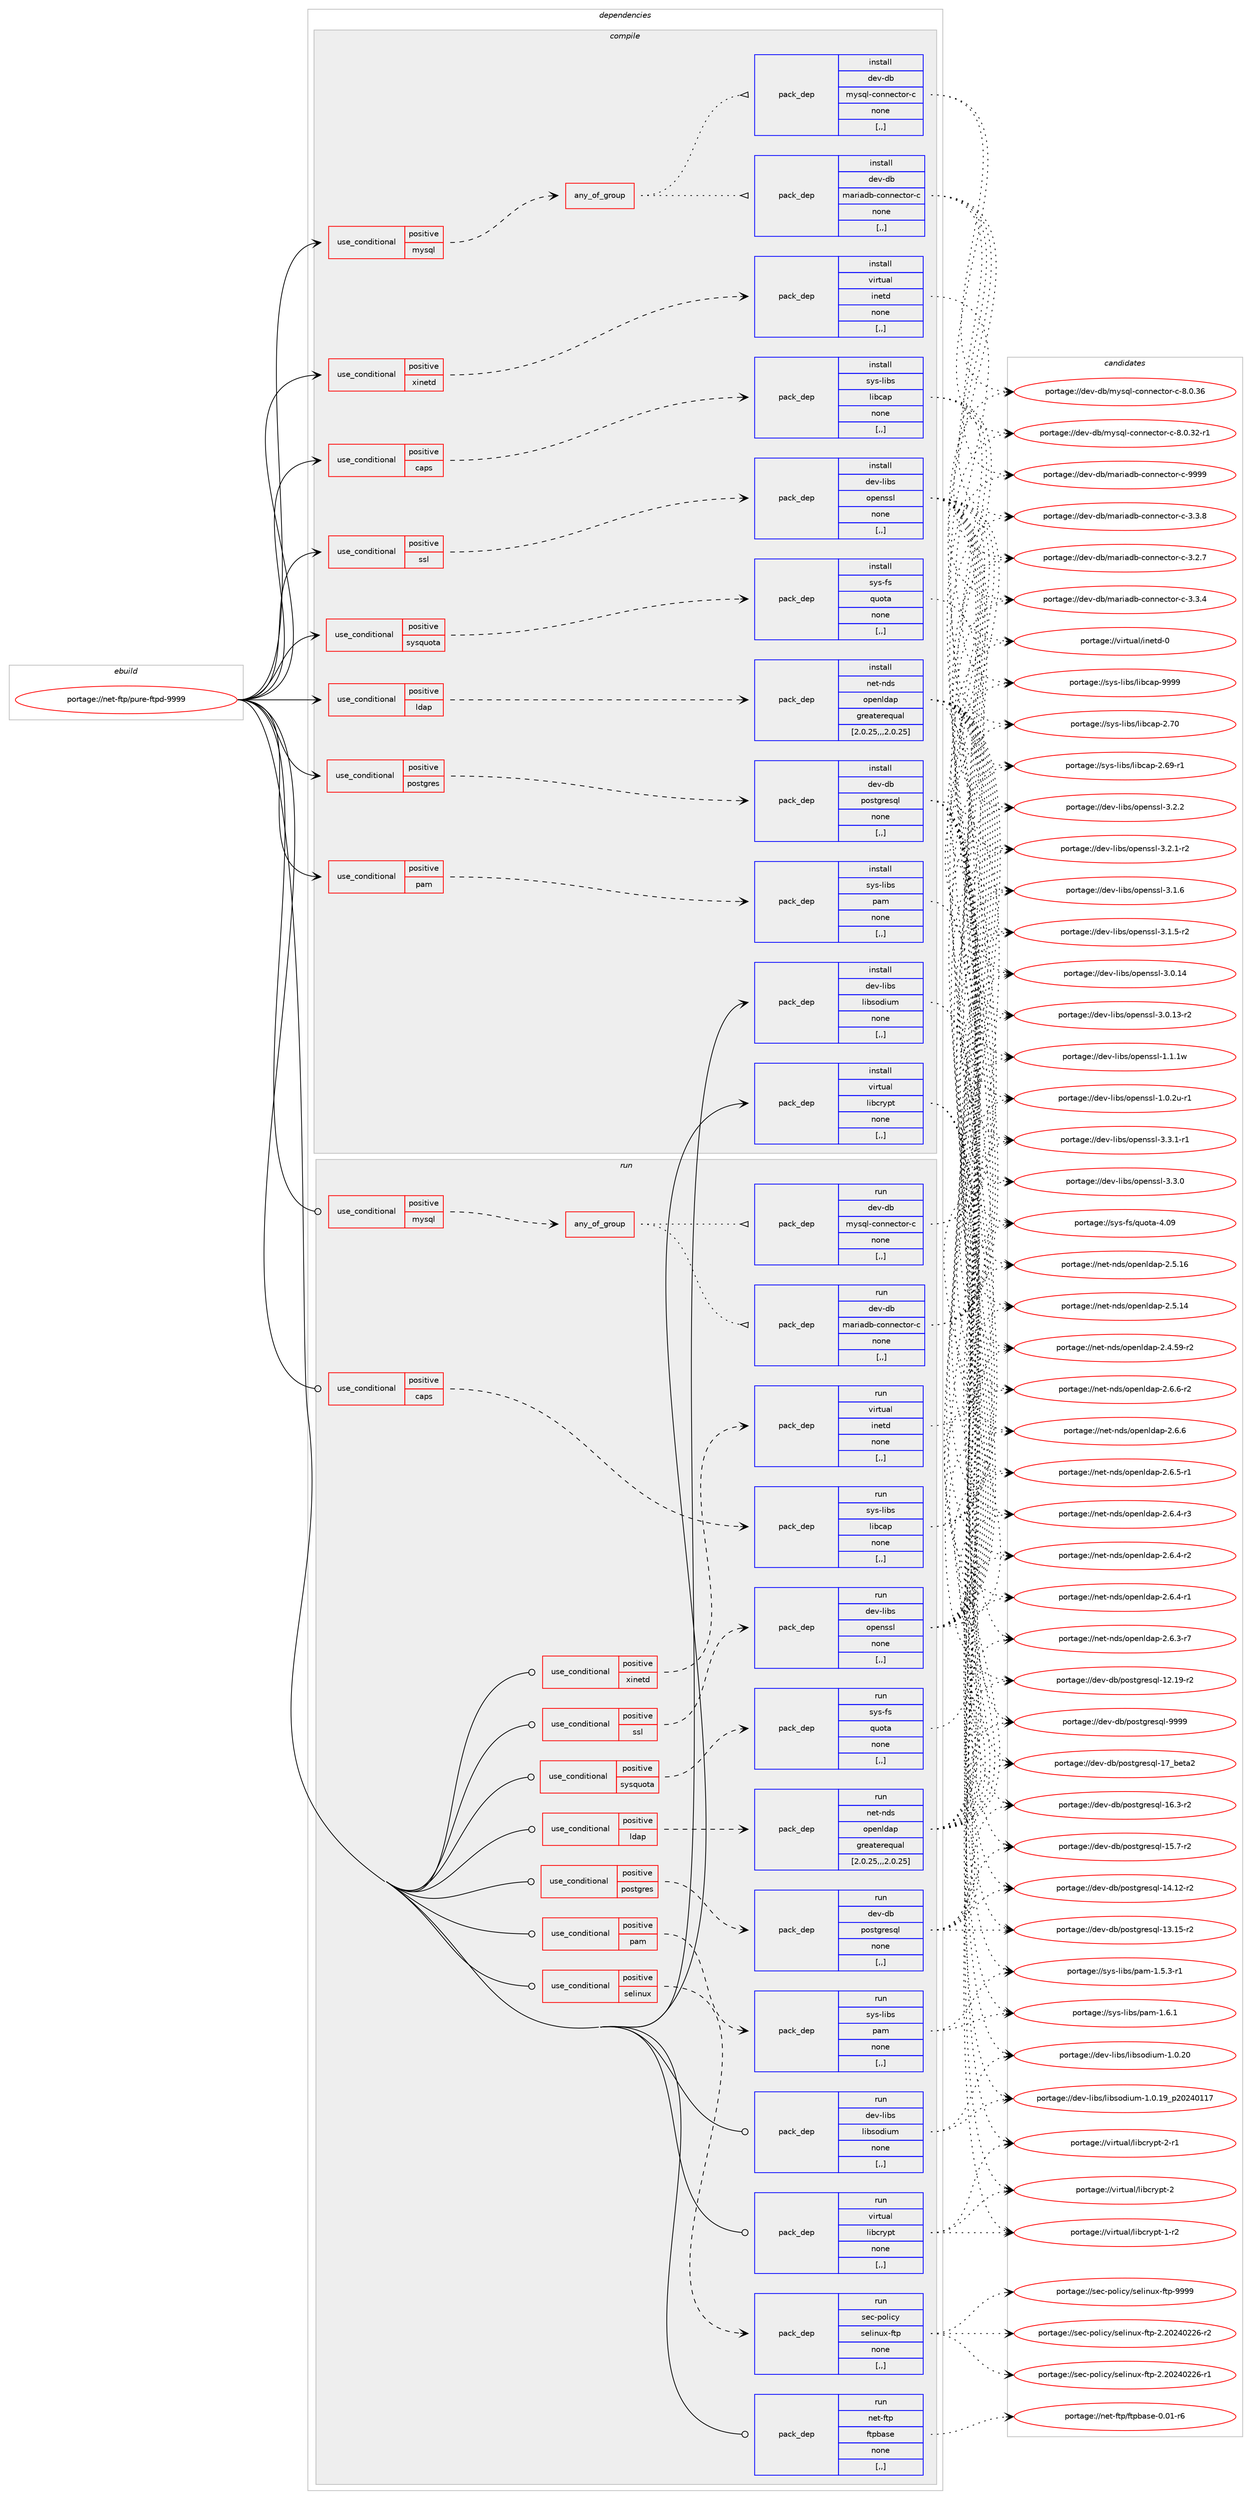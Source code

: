digraph prolog {

# *************
# Graph options
# *************

newrank=true;
concentrate=true;
compound=true;
graph [rankdir=LR,fontname=Helvetica,fontsize=10,ranksep=1.5];#, ranksep=2.5, nodesep=0.2];
edge  [arrowhead=vee];
node  [fontname=Helvetica,fontsize=10];

# **********
# The ebuild
# **********

subgraph cluster_leftcol {
color=gray;
label=<<i>ebuild</i>>;
id [label="portage://net-ftp/pure-ftpd-9999", color=red, width=4, href="../net-ftp/pure-ftpd-9999.svg"];
}

# ****************
# The dependencies
# ****************

subgraph cluster_midcol {
color=gray;
label=<<i>dependencies</i>>;
subgraph cluster_compile {
fillcolor="#eeeeee";
style=filled;
label=<<i>compile</i>>;
subgraph cond91130 {
dependency350072 [label=<<TABLE BORDER="0" CELLBORDER="1" CELLSPACING="0" CELLPADDING="4"><TR><TD ROWSPAN="3" CELLPADDING="10">use_conditional</TD></TR><TR><TD>positive</TD></TR><TR><TD>caps</TD></TR></TABLE>>, shape=none, color=red];
subgraph pack256346 {
dependency350073 [label=<<TABLE BORDER="0" CELLBORDER="1" CELLSPACING="0" CELLPADDING="4" WIDTH="220"><TR><TD ROWSPAN="6" CELLPADDING="30">pack_dep</TD></TR><TR><TD WIDTH="110">install</TD></TR><TR><TD>sys-libs</TD></TR><TR><TD>libcap</TD></TR><TR><TD>none</TD></TR><TR><TD>[,,]</TD></TR></TABLE>>, shape=none, color=blue];
}
dependency350072:e -> dependency350073:w [weight=20,style="dashed",arrowhead="vee"];
}
id:e -> dependency350072:w [weight=20,style="solid",arrowhead="vee"];
subgraph cond91131 {
dependency350074 [label=<<TABLE BORDER="0" CELLBORDER="1" CELLSPACING="0" CELLPADDING="4"><TR><TD ROWSPAN="3" CELLPADDING="10">use_conditional</TD></TR><TR><TD>positive</TD></TR><TR><TD>ldap</TD></TR></TABLE>>, shape=none, color=red];
subgraph pack256347 {
dependency350075 [label=<<TABLE BORDER="0" CELLBORDER="1" CELLSPACING="0" CELLPADDING="4" WIDTH="220"><TR><TD ROWSPAN="6" CELLPADDING="30">pack_dep</TD></TR><TR><TD WIDTH="110">install</TD></TR><TR><TD>net-nds</TD></TR><TR><TD>openldap</TD></TR><TR><TD>greaterequal</TD></TR><TR><TD>[2.0.25,,,2.0.25]</TD></TR></TABLE>>, shape=none, color=blue];
}
dependency350074:e -> dependency350075:w [weight=20,style="dashed",arrowhead="vee"];
}
id:e -> dependency350074:w [weight=20,style="solid",arrowhead="vee"];
subgraph cond91132 {
dependency350076 [label=<<TABLE BORDER="0" CELLBORDER="1" CELLSPACING="0" CELLPADDING="4"><TR><TD ROWSPAN="3" CELLPADDING="10">use_conditional</TD></TR><TR><TD>positive</TD></TR><TR><TD>mysql</TD></TR></TABLE>>, shape=none, color=red];
subgraph any2414 {
dependency350077 [label=<<TABLE BORDER="0" CELLBORDER="1" CELLSPACING="0" CELLPADDING="4"><TR><TD CELLPADDING="10">any_of_group</TD></TR></TABLE>>, shape=none, color=red];subgraph pack256348 {
dependency350078 [label=<<TABLE BORDER="0" CELLBORDER="1" CELLSPACING="0" CELLPADDING="4" WIDTH="220"><TR><TD ROWSPAN="6" CELLPADDING="30">pack_dep</TD></TR><TR><TD WIDTH="110">install</TD></TR><TR><TD>dev-db</TD></TR><TR><TD>mariadb-connector-c</TD></TR><TR><TD>none</TD></TR><TR><TD>[,,]</TD></TR></TABLE>>, shape=none, color=blue];
}
dependency350077:e -> dependency350078:w [weight=20,style="dotted",arrowhead="oinv"];
subgraph pack256349 {
dependency350079 [label=<<TABLE BORDER="0" CELLBORDER="1" CELLSPACING="0" CELLPADDING="4" WIDTH="220"><TR><TD ROWSPAN="6" CELLPADDING="30">pack_dep</TD></TR><TR><TD WIDTH="110">install</TD></TR><TR><TD>dev-db</TD></TR><TR><TD>mysql-connector-c</TD></TR><TR><TD>none</TD></TR><TR><TD>[,,]</TD></TR></TABLE>>, shape=none, color=blue];
}
dependency350077:e -> dependency350079:w [weight=20,style="dotted",arrowhead="oinv"];
}
dependency350076:e -> dependency350077:w [weight=20,style="dashed",arrowhead="vee"];
}
id:e -> dependency350076:w [weight=20,style="solid",arrowhead="vee"];
subgraph cond91133 {
dependency350080 [label=<<TABLE BORDER="0" CELLBORDER="1" CELLSPACING="0" CELLPADDING="4"><TR><TD ROWSPAN="3" CELLPADDING="10">use_conditional</TD></TR><TR><TD>positive</TD></TR><TR><TD>pam</TD></TR></TABLE>>, shape=none, color=red];
subgraph pack256350 {
dependency350081 [label=<<TABLE BORDER="0" CELLBORDER="1" CELLSPACING="0" CELLPADDING="4" WIDTH="220"><TR><TD ROWSPAN="6" CELLPADDING="30">pack_dep</TD></TR><TR><TD WIDTH="110">install</TD></TR><TR><TD>sys-libs</TD></TR><TR><TD>pam</TD></TR><TR><TD>none</TD></TR><TR><TD>[,,]</TD></TR></TABLE>>, shape=none, color=blue];
}
dependency350080:e -> dependency350081:w [weight=20,style="dashed",arrowhead="vee"];
}
id:e -> dependency350080:w [weight=20,style="solid",arrowhead="vee"];
subgraph cond91134 {
dependency350082 [label=<<TABLE BORDER="0" CELLBORDER="1" CELLSPACING="0" CELLPADDING="4"><TR><TD ROWSPAN="3" CELLPADDING="10">use_conditional</TD></TR><TR><TD>positive</TD></TR><TR><TD>postgres</TD></TR></TABLE>>, shape=none, color=red];
subgraph pack256351 {
dependency350083 [label=<<TABLE BORDER="0" CELLBORDER="1" CELLSPACING="0" CELLPADDING="4" WIDTH="220"><TR><TD ROWSPAN="6" CELLPADDING="30">pack_dep</TD></TR><TR><TD WIDTH="110">install</TD></TR><TR><TD>dev-db</TD></TR><TR><TD>postgresql</TD></TR><TR><TD>none</TD></TR><TR><TD>[,,]</TD></TR></TABLE>>, shape=none, color=blue];
}
dependency350082:e -> dependency350083:w [weight=20,style="dashed",arrowhead="vee"];
}
id:e -> dependency350082:w [weight=20,style="solid",arrowhead="vee"];
subgraph cond91135 {
dependency350084 [label=<<TABLE BORDER="0" CELLBORDER="1" CELLSPACING="0" CELLPADDING="4"><TR><TD ROWSPAN="3" CELLPADDING="10">use_conditional</TD></TR><TR><TD>positive</TD></TR><TR><TD>ssl</TD></TR></TABLE>>, shape=none, color=red];
subgraph pack256352 {
dependency350085 [label=<<TABLE BORDER="0" CELLBORDER="1" CELLSPACING="0" CELLPADDING="4" WIDTH="220"><TR><TD ROWSPAN="6" CELLPADDING="30">pack_dep</TD></TR><TR><TD WIDTH="110">install</TD></TR><TR><TD>dev-libs</TD></TR><TR><TD>openssl</TD></TR><TR><TD>none</TD></TR><TR><TD>[,,]</TD></TR></TABLE>>, shape=none, color=blue];
}
dependency350084:e -> dependency350085:w [weight=20,style="dashed",arrowhead="vee"];
}
id:e -> dependency350084:w [weight=20,style="solid",arrowhead="vee"];
subgraph cond91136 {
dependency350086 [label=<<TABLE BORDER="0" CELLBORDER="1" CELLSPACING="0" CELLPADDING="4"><TR><TD ROWSPAN="3" CELLPADDING="10">use_conditional</TD></TR><TR><TD>positive</TD></TR><TR><TD>sysquota</TD></TR></TABLE>>, shape=none, color=red];
subgraph pack256353 {
dependency350087 [label=<<TABLE BORDER="0" CELLBORDER="1" CELLSPACING="0" CELLPADDING="4" WIDTH="220"><TR><TD ROWSPAN="6" CELLPADDING="30">pack_dep</TD></TR><TR><TD WIDTH="110">install</TD></TR><TR><TD>sys-fs</TD></TR><TR><TD>quota</TD></TR><TR><TD>none</TD></TR><TR><TD>[,,]</TD></TR></TABLE>>, shape=none, color=blue];
}
dependency350086:e -> dependency350087:w [weight=20,style="dashed",arrowhead="vee"];
}
id:e -> dependency350086:w [weight=20,style="solid",arrowhead="vee"];
subgraph cond91137 {
dependency350088 [label=<<TABLE BORDER="0" CELLBORDER="1" CELLSPACING="0" CELLPADDING="4"><TR><TD ROWSPAN="3" CELLPADDING="10">use_conditional</TD></TR><TR><TD>positive</TD></TR><TR><TD>xinetd</TD></TR></TABLE>>, shape=none, color=red];
subgraph pack256354 {
dependency350089 [label=<<TABLE BORDER="0" CELLBORDER="1" CELLSPACING="0" CELLPADDING="4" WIDTH="220"><TR><TD ROWSPAN="6" CELLPADDING="30">pack_dep</TD></TR><TR><TD WIDTH="110">install</TD></TR><TR><TD>virtual</TD></TR><TR><TD>inetd</TD></TR><TR><TD>none</TD></TR><TR><TD>[,,]</TD></TR></TABLE>>, shape=none, color=blue];
}
dependency350088:e -> dependency350089:w [weight=20,style="dashed",arrowhead="vee"];
}
id:e -> dependency350088:w [weight=20,style="solid",arrowhead="vee"];
subgraph pack256355 {
dependency350090 [label=<<TABLE BORDER="0" CELLBORDER="1" CELLSPACING="0" CELLPADDING="4" WIDTH="220"><TR><TD ROWSPAN="6" CELLPADDING="30">pack_dep</TD></TR><TR><TD WIDTH="110">install</TD></TR><TR><TD>dev-libs</TD></TR><TR><TD>libsodium</TD></TR><TR><TD>none</TD></TR><TR><TD>[,,]</TD></TR></TABLE>>, shape=none, color=blue];
}
id:e -> dependency350090:w [weight=20,style="solid",arrowhead="vee"];
subgraph pack256356 {
dependency350091 [label=<<TABLE BORDER="0" CELLBORDER="1" CELLSPACING="0" CELLPADDING="4" WIDTH="220"><TR><TD ROWSPAN="6" CELLPADDING="30">pack_dep</TD></TR><TR><TD WIDTH="110">install</TD></TR><TR><TD>virtual</TD></TR><TR><TD>libcrypt</TD></TR><TR><TD>none</TD></TR><TR><TD>[,,]</TD></TR></TABLE>>, shape=none, color=blue];
}
id:e -> dependency350091:w [weight=20,style="solid",arrowhead="vee"];
}
subgraph cluster_compileandrun {
fillcolor="#eeeeee";
style=filled;
label=<<i>compile and run</i>>;
}
subgraph cluster_run {
fillcolor="#eeeeee";
style=filled;
label=<<i>run</i>>;
subgraph cond91138 {
dependency350092 [label=<<TABLE BORDER="0" CELLBORDER="1" CELLSPACING="0" CELLPADDING="4"><TR><TD ROWSPAN="3" CELLPADDING="10">use_conditional</TD></TR><TR><TD>positive</TD></TR><TR><TD>caps</TD></TR></TABLE>>, shape=none, color=red];
subgraph pack256357 {
dependency350093 [label=<<TABLE BORDER="0" CELLBORDER="1" CELLSPACING="0" CELLPADDING="4" WIDTH="220"><TR><TD ROWSPAN="6" CELLPADDING="30">pack_dep</TD></TR><TR><TD WIDTH="110">run</TD></TR><TR><TD>sys-libs</TD></TR><TR><TD>libcap</TD></TR><TR><TD>none</TD></TR><TR><TD>[,,]</TD></TR></TABLE>>, shape=none, color=blue];
}
dependency350092:e -> dependency350093:w [weight=20,style="dashed",arrowhead="vee"];
}
id:e -> dependency350092:w [weight=20,style="solid",arrowhead="odot"];
subgraph cond91139 {
dependency350094 [label=<<TABLE BORDER="0" CELLBORDER="1" CELLSPACING="0" CELLPADDING="4"><TR><TD ROWSPAN="3" CELLPADDING="10">use_conditional</TD></TR><TR><TD>positive</TD></TR><TR><TD>ldap</TD></TR></TABLE>>, shape=none, color=red];
subgraph pack256358 {
dependency350095 [label=<<TABLE BORDER="0" CELLBORDER="1" CELLSPACING="0" CELLPADDING="4" WIDTH="220"><TR><TD ROWSPAN="6" CELLPADDING="30">pack_dep</TD></TR><TR><TD WIDTH="110">run</TD></TR><TR><TD>net-nds</TD></TR><TR><TD>openldap</TD></TR><TR><TD>greaterequal</TD></TR><TR><TD>[2.0.25,,,2.0.25]</TD></TR></TABLE>>, shape=none, color=blue];
}
dependency350094:e -> dependency350095:w [weight=20,style="dashed",arrowhead="vee"];
}
id:e -> dependency350094:w [weight=20,style="solid",arrowhead="odot"];
subgraph cond91140 {
dependency350096 [label=<<TABLE BORDER="0" CELLBORDER="1" CELLSPACING="0" CELLPADDING="4"><TR><TD ROWSPAN="3" CELLPADDING="10">use_conditional</TD></TR><TR><TD>positive</TD></TR><TR><TD>mysql</TD></TR></TABLE>>, shape=none, color=red];
subgraph any2415 {
dependency350097 [label=<<TABLE BORDER="0" CELLBORDER="1" CELLSPACING="0" CELLPADDING="4"><TR><TD CELLPADDING="10">any_of_group</TD></TR></TABLE>>, shape=none, color=red];subgraph pack256359 {
dependency350098 [label=<<TABLE BORDER="0" CELLBORDER="1" CELLSPACING="0" CELLPADDING="4" WIDTH="220"><TR><TD ROWSPAN="6" CELLPADDING="30">pack_dep</TD></TR><TR><TD WIDTH="110">run</TD></TR><TR><TD>dev-db</TD></TR><TR><TD>mariadb-connector-c</TD></TR><TR><TD>none</TD></TR><TR><TD>[,,]</TD></TR></TABLE>>, shape=none, color=blue];
}
dependency350097:e -> dependency350098:w [weight=20,style="dotted",arrowhead="oinv"];
subgraph pack256360 {
dependency350099 [label=<<TABLE BORDER="0" CELLBORDER="1" CELLSPACING="0" CELLPADDING="4" WIDTH="220"><TR><TD ROWSPAN="6" CELLPADDING="30">pack_dep</TD></TR><TR><TD WIDTH="110">run</TD></TR><TR><TD>dev-db</TD></TR><TR><TD>mysql-connector-c</TD></TR><TR><TD>none</TD></TR><TR><TD>[,,]</TD></TR></TABLE>>, shape=none, color=blue];
}
dependency350097:e -> dependency350099:w [weight=20,style="dotted",arrowhead="oinv"];
}
dependency350096:e -> dependency350097:w [weight=20,style="dashed",arrowhead="vee"];
}
id:e -> dependency350096:w [weight=20,style="solid",arrowhead="odot"];
subgraph cond91141 {
dependency350100 [label=<<TABLE BORDER="0" CELLBORDER="1" CELLSPACING="0" CELLPADDING="4"><TR><TD ROWSPAN="3" CELLPADDING="10">use_conditional</TD></TR><TR><TD>positive</TD></TR><TR><TD>pam</TD></TR></TABLE>>, shape=none, color=red];
subgraph pack256361 {
dependency350101 [label=<<TABLE BORDER="0" CELLBORDER="1" CELLSPACING="0" CELLPADDING="4" WIDTH="220"><TR><TD ROWSPAN="6" CELLPADDING="30">pack_dep</TD></TR><TR><TD WIDTH="110">run</TD></TR><TR><TD>sys-libs</TD></TR><TR><TD>pam</TD></TR><TR><TD>none</TD></TR><TR><TD>[,,]</TD></TR></TABLE>>, shape=none, color=blue];
}
dependency350100:e -> dependency350101:w [weight=20,style="dashed",arrowhead="vee"];
}
id:e -> dependency350100:w [weight=20,style="solid",arrowhead="odot"];
subgraph cond91142 {
dependency350102 [label=<<TABLE BORDER="0" CELLBORDER="1" CELLSPACING="0" CELLPADDING="4"><TR><TD ROWSPAN="3" CELLPADDING="10">use_conditional</TD></TR><TR><TD>positive</TD></TR><TR><TD>postgres</TD></TR></TABLE>>, shape=none, color=red];
subgraph pack256362 {
dependency350103 [label=<<TABLE BORDER="0" CELLBORDER="1" CELLSPACING="0" CELLPADDING="4" WIDTH="220"><TR><TD ROWSPAN="6" CELLPADDING="30">pack_dep</TD></TR><TR><TD WIDTH="110">run</TD></TR><TR><TD>dev-db</TD></TR><TR><TD>postgresql</TD></TR><TR><TD>none</TD></TR><TR><TD>[,,]</TD></TR></TABLE>>, shape=none, color=blue];
}
dependency350102:e -> dependency350103:w [weight=20,style="dashed",arrowhead="vee"];
}
id:e -> dependency350102:w [weight=20,style="solid",arrowhead="odot"];
subgraph cond91143 {
dependency350104 [label=<<TABLE BORDER="0" CELLBORDER="1" CELLSPACING="0" CELLPADDING="4"><TR><TD ROWSPAN="3" CELLPADDING="10">use_conditional</TD></TR><TR><TD>positive</TD></TR><TR><TD>selinux</TD></TR></TABLE>>, shape=none, color=red];
subgraph pack256363 {
dependency350105 [label=<<TABLE BORDER="0" CELLBORDER="1" CELLSPACING="0" CELLPADDING="4" WIDTH="220"><TR><TD ROWSPAN="6" CELLPADDING="30">pack_dep</TD></TR><TR><TD WIDTH="110">run</TD></TR><TR><TD>sec-policy</TD></TR><TR><TD>selinux-ftp</TD></TR><TR><TD>none</TD></TR><TR><TD>[,,]</TD></TR></TABLE>>, shape=none, color=blue];
}
dependency350104:e -> dependency350105:w [weight=20,style="dashed",arrowhead="vee"];
}
id:e -> dependency350104:w [weight=20,style="solid",arrowhead="odot"];
subgraph cond91144 {
dependency350106 [label=<<TABLE BORDER="0" CELLBORDER="1" CELLSPACING="0" CELLPADDING="4"><TR><TD ROWSPAN="3" CELLPADDING="10">use_conditional</TD></TR><TR><TD>positive</TD></TR><TR><TD>ssl</TD></TR></TABLE>>, shape=none, color=red];
subgraph pack256364 {
dependency350107 [label=<<TABLE BORDER="0" CELLBORDER="1" CELLSPACING="0" CELLPADDING="4" WIDTH="220"><TR><TD ROWSPAN="6" CELLPADDING="30">pack_dep</TD></TR><TR><TD WIDTH="110">run</TD></TR><TR><TD>dev-libs</TD></TR><TR><TD>openssl</TD></TR><TR><TD>none</TD></TR><TR><TD>[,,]</TD></TR></TABLE>>, shape=none, color=blue];
}
dependency350106:e -> dependency350107:w [weight=20,style="dashed",arrowhead="vee"];
}
id:e -> dependency350106:w [weight=20,style="solid",arrowhead="odot"];
subgraph cond91145 {
dependency350108 [label=<<TABLE BORDER="0" CELLBORDER="1" CELLSPACING="0" CELLPADDING="4"><TR><TD ROWSPAN="3" CELLPADDING="10">use_conditional</TD></TR><TR><TD>positive</TD></TR><TR><TD>sysquota</TD></TR></TABLE>>, shape=none, color=red];
subgraph pack256365 {
dependency350109 [label=<<TABLE BORDER="0" CELLBORDER="1" CELLSPACING="0" CELLPADDING="4" WIDTH="220"><TR><TD ROWSPAN="6" CELLPADDING="30">pack_dep</TD></TR><TR><TD WIDTH="110">run</TD></TR><TR><TD>sys-fs</TD></TR><TR><TD>quota</TD></TR><TR><TD>none</TD></TR><TR><TD>[,,]</TD></TR></TABLE>>, shape=none, color=blue];
}
dependency350108:e -> dependency350109:w [weight=20,style="dashed",arrowhead="vee"];
}
id:e -> dependency350108:w [weight=20,style="solid",arrowhead="odot"];
subgraph cond91146 {
dependency350110 [label=<<TABLE BORDER="0" CELLBORDER="1" CELLSPACING="0" CELLPADDING="4"><TR><TD ROWSPAN="3" CELLPADDING="10">use_conditional</TD></TR><TR><TD>positive</TD></TR><TR><TD>xinetd</TD></TR></TABLE>>, shape=none, color=red];
subgraph pack256366 {
dependency350111 [label=<<TABLE BORDER="0" CELLBORDER="1" CELLSPACING="0" CELLPADDING="4" WIDTH="220"><TR><TD ROWSPAN="6" CELLPADDING="30">pack_dep</TD></TR><TR><TD WIDTH="110">run</TD></TR><TR><TD>virtual</TD></TR><TR><TD>inetd</TD></TR><TR><TD>none</TD></TR><TR><TD>[,,]</TD></TR></TABLE>>, shape=none, color=blue];
}
dependency350110:e -> dependency350111:w [weight=20,style="dashed",arrowhead="vee"];
}
id:e -> dependency350110:w [weight=20,style="solid",arrowhead="odot"];
subgraph pack256367 {
dependency350112 [label=<<TABLE BORDER="0" CELLBORDER="1" CELLSPACING="0" CELLPADDING="4" WIDTH="220"><TR><TD ROWSPAN="6" CELLPADDING="30">pack_dep</TD></TR><TR><TD WIDTH="110">run</TD></TR><TR><TD>dev-libs</TD></TR><TR><TD>libsodium</TD></TR><TR><TD>none</TD></TR><TR><TD>[,,]</TD></TR></TABLE>>, shape=none, color=blue];
}
id:e -> dependency350112:w [weight=20,style="solid",arrowhead="odot"];
subgraph pack256368 {
dependency350113 [label=<<TABLE BORDER="0" CELLBORDER="1" CELLSPACING="0" CELLPADDING="4" WIDTH="220"><TR><TD ROWSPAN="6" CELLPADDING="30">pack_dep</TD></TR><TR><TD WIDTH="110">run</TD></TR><TR><TD>net-ftp</TD></TR><TR><TD>ftpbase</TD></TR><TR><TD>none</TD></TR><TR><TD>[,,]</TD></TR></TABLE>>, shape=none, color=blue];
}
id:e -> dependency350113:w [weight=20,style="solid",arrowhead="odot"];
subgraph pack256369 {
dependency350114 [label=<<TABLE BORDER="0" CELLBORDER="1" CELLSPACING="0" CELLPADDING="4" WIDTH="220"><TR><TD ROWSPAN="6" CELLPADDING="30">pack_dep</TD></TR><TR><TD WIDTH="110">run</TD></TR><TR><TD>virtual</TD></TR><TR><TD>libcrypt</TD></TR><TR><TD>none</TD></TR><TR><TD>[,,]</TD></TR></TABLE>>, shape=none, color=blue];
}
id:e -> dependency350114:w [weight=20,style="solid",arrowhead="odot"];
}
}

# **************
# The candidates
# **************

subgraph cluster_choices {
rank=same;
color=gray;
label=<<i>candidates</i>>;

subgraph choice256346 {
color=black;
nodesep=1;
choice1151211154510810598115471081059899971124557575757 [label="portage://sys-libs/libcap-9999", color=red, width=4,href="../sys-libs/libcap-9999.svg"];
choice1151211154510810598115471081059899971124550465548 [label="portage://sys-libs/libcap-2.70", color=red, width=4,href="../sys-libs/libcap-2.70.svg"];
choice11512111545108105981154710810598999711245504654574511449 [label="portage://sys-libs/libcap-2.69-r1", color=red, width=4,href="../sys-libs/libcap-2.69-r1.svg"];
dependency350073:e -> choice1151211154510810598115471081059899971124557575757:w [style=dotted,weight="100"];
dependency350073:e -> choice1151211154510810598115471081059899971124550465548:w [style=dotted,weight="100"];
dependency350073:e -> choice11512111545108105981154710810598999711245504654574511449:w [style=dotted,weight="100"];
}
subgraph choice256347 {
color=black;
nodesep=1;
choice1101011164511010011547111112101110108100971124550465446544511450 [label="portage://net-nds/openldap-2.6.6-r2", color=red, width=4,href="../net-nds/openldap-2.6.6-r2.svg"];
choice110101116451101001154711111210111010810097112455046544654 [label="portage://net-nds/openldap-2.6.6", color=red, width=4,href="../net-nds/openldap-2.6.6.svg"];
choice1101011164511010011547111112101110108100971124550465446534511449 [label="portage://net-nds/openldap-2.6.5-r1", color=red, width=4,href="../net-nds/openldap-2.6.5-r1.svg"];
choice1101011164511010011547111112101110108100971124550465446524511451 [label="portage://net-nds/openldap-2.6.4-r3", color=red, width=4,href="../net-nds/openldap-2.6.4-r3.svg"];
choice1101011164511010011547111112101110108100971124550465446524511450 [label="portage://net-nds/openldap-2.6.4-r2", color=red, width=4,href="../net-nds/openldap-2.6.4-r2.svg"];
choice1101011164511010011547111112101110108100971124550465446524511449 [label="portage://net-nds/openldap-2.6.4-r1", color=red, width=4,href="../net-nds/openldap-2.6.4-r1.svg"];
choice1101011164511010011547111112101110108100971124550465446514511455 [label="portage://net-nds/openldap-2.6.3-r7", color=red, width=4,href="../net-nds/openldap-2.6.3-r7.svg"];
choice11010111645110100115471111121011101081009711245504653464954 [label="portage://net-nds/openldap-2.5.16", color=red, width=4,href="../net-nds/openldap-2.5.16.svg"];
choice11010111645110100115471111121011101081009711245504653464952 [label="portage://net-nds/openldap-2.5.14", color=red, width=4,href="../net-nds/openldap-2.5.14.svg"];
choice110101116451101001154711111210111010810097112455046524653574511450 [label="portage://net-nds/openldap-2.4.59-r2", color=red, width=4,href="../net-nds/openldap-2.4.59-r2.svg"];
dependency350075:e -> choice1101011164511010011547111112101110108100971124550465446544511450:w [style=dotted,weight="100"];
dependency350075:e -> choice110101116451101001154711111210111010810097112455046544654:w [style=dotted,weight="100"];
dependency350075:e -> choice1101011164511010011547111112101110108100971124550465446534511449:w [style=dotted,weight="100"];
dependency350075:e -> choice1101011164511010011547111112101110108100971124550465446524511451:w [style=dotted,weight="100"];
dependency350075:e -> choice1101011164511010011547111112101110108100971124550465446524511450:w [style=dotted,weight="100"];
dependency350075:e -> choice1101011164511010011547111112101110108100971124550465446524511449:w [style=dotted,weight="100"];
dependency350075:e -> choice1101011164511010011547111112101110108100971124550465446514511455:w [style=dotted,weight="100"];
dependency350075:e -> choice11010111645110100115471111121011101081009711245504653464954:w [style=dotted,weight="100"];
dependency350075:e -> choice11010111645110100115471111121011101081009711245504653464952:w [style=dotted,weight="100"];
dependency350075:e -> choice110101116451101001154711111210111010810097112455046524653574511450:w [style=dotted,weight="100"];
}
subgraph choice256348 {
color=black;
nodesep=1;
choice10010111845100984710997114105971009845991111101101019911611111445994557575757 [label="portage://dev-db/mariadb-connector-c-9999", color=red, width=4,href="../dev-db/mariadb-connector-c-9999.svg"];
choice1001011184510098471099711410597100984599111110110101991161111144599455146514656 [label="portage://dev-db/mariadb-connector-c-3.3.8", color=red, width=4,href="../dev-db/mariadb-connector-c-3.3.8.svg"];
choice1001011184510098471099711410597100984599111110110101991161111144599455146514652 [label="portage://dev-db/mariadb-connector-c-3.3.4", color=red, width=4,href="../dev-db/mariadb-connector-c-3.3.4.svg"];
choice1001011184510098471099711410597100984599111110110101991161111144599455146504655 [label="portage://dev-db/mariadb-connector-c-3.2.7", color=red, width=4,href="../dev-db/mariadb-connector-c-3.2.7.svg"];
dependency350078:e -> choice10010111845100984710997114105971009845991111101101019911611111445994557575757:w [style=dotted,weight="100"];
dependency350078:e -> choice1001011184510098471099711410597100984599111110110101991161111144599455146514656:w [style=dotted,weight="100"];
dependency350078:e -> choice1001011184510098471099711410597100984599111110110101991161111144599455146514652:w [style=dotted,weight="100"];
dependency350078:e -> choice1001011184510098471099711410597100984599111110110101991161111144599455146504655:w [style=dotted,weight="100"];
}
subgraph choice256349 {
color=black;
nodesep=1;
choice100101118451009847109121115113108459911111011010199116111114459945564648465154 [label="portage://dev-db/mysql-connector-c-8.0.36", color=red, width=4,href="../dev-db/mysql-connector-c-8.0.36.svg"];
choice1001011184510098471091211151131084599111110110101991161111144599455646484651504511449 [label="portage://dev-db/mysql-connector-c-8.0.32-r1", color=red, width=4,href="../dev-db/mysql-connector-c-8.0.32-r1.svg"];
dependency350079:e -> choice100101118451009847109121115113108459911111011010199116111114459945564648465154:w [style=dotted,weight="100"];
dependency350079:e -> choice1001011184510098471091211151131084599111110110101991161111144599455646484651504511449:w [style=dotted,weight="100"];
}
subgraph choice256350 {
color=black;
nodesep=1;
choice11512111545108105981154711297109454946544649 [label="portage://sys-libs/pam-1.6.1", color=red, width=4,href="../sys-libs/pam-1.6.1.svg"];
choice115121115451081059811547112971094549465346514511449 [label="portage://sys-libs/pam-1.5.3-r1", color=red, width=4,href="../sys-libs/pam-1.5.3-r1.svg"];
dependency350081:e -> choice11512111545108105981154711297109454946544649:w [style=dotted,weight="100"];
dependency350081:e -> choice115121115451081059811547112971094549465346514511449:w [style=dotted,weight="100"];
}
subgraph choice256351 {
color=black;
nodesep=1;
choice1001011184510098471121111151161031141011151131084557575757 [label="portage://dev-db/postgresql-9999", color=red, width=4,href="../dev-db/postgresql-9999.svg"];
choice10010111845100984711211111511610311410111511310845495595981011169750 [label="portage://dev-db/postgresql-17_beta2", color=red, width=4,href="../dev-db/postgresql-17_beta2.svg"];
choice10010111845100984711211111511610311410111511310845495446514511450 [label="portage://dev-db/postgresql-16.3-r2", color=red, width=4,href="../dev-db/postgresql-16.3-r2.svg"];
choice10010111845100984711211111511610311410111511310845495346554511450 [label="portage://dev-db/postgresql-15.7-r2", color=red, width=4,href="../dev-db/postgresql-15.7-r2.svg"];
choice1001011184510098471121111151161031141011151131084549524649504511450 [label="portage://dev-db/postgresql-14.12-r2", color=red, width=4,href="../dev-db/postgresql-14.12-r2.svg"];
choice1001011184510098471121111151161031141011151131084549514649534511450 [label="portage://dev-db/postgresql-13.15-r2", color=red, width=4,href="../dev-db/postgresql-13.15-r2.svg"];
choice1001011184510098471121111151161031141011151131084549504649574511450 [label="portage://dev-db/postgresql-12.19-r2", color=red, width=4,href="../dev-db/postgresql-12.19-r2.svg"];
dependency350083:e -> choice1001011184510098471121111151161031141011151131084557575757:w [style=dotted,weight="100"];
dependency350083:e -> choice10010111845100984711211111511610311410111511310845495595981011169750:w [style=dotted,weight="100"];
dependency350083:e -> choice10010111845100984711211111511610311410111511310845495446514511450:w [style=dotted,weight="100"];
dependency350083:e -> choice10010111845100984711211111511610311410111511310845495346554511450:w [style=dotted,weight="100"];
dependency350083:e -> choice1001011184510098471121111151161031141011151131084549524649504511450:w [style=dotted,weight="100"];
dependency350083:e -> choice1001011184510098471121111151161031141011151131084549514649534511450:w [style=dotted,weight="100"];
dependency350083:e -> choice1001011184510098471121111151161031141011151131084549504649574511450:w [style=dotted,weight="100"];
}
subgraph choice256352 {
color=black;
nodesep=1;
choice1001011184510810598115471111121011101151151084551465146494511449 [label="portage://dev-libs/openssl-3.3.1-r1", color=red, width=4,href="../dev-libs/openssl-3.3.1-r1.svg"];
choice100101118451081059811547111112101110115115108455146514648 [label="portage://dev-libs/openssl-3.3.0", color=red, width=4,href="../dev-libs/openssl-3.3.0.svg"];
choice100101118451081059811547111112101110115115108455146504650 [label="portage://dev-libs/openssl-3.2.2", color=red, width=4,href="../dev-libs/openssl-3.2.2.svg"];
choice1001011184510810598115471111121011101151151084551465046494511450 [label="portage://dev-libs/openssl-3.2.1-r2", color=red, width=4,href="../dev-libs/openssl-3.2.1-r2.svg"];
choice100101118451081059811547111112101110115115108455146494654 [label="portage://dev-libs/openssl-3.1.6", color=red, width=4,href="../dev-libs/openssl-3.1.6.svg"];
choice1001011184510810598115471111121011101151151084551464946534511450 [label="portage://dev-libs/openssl-3.1.5-r2", color=red, width=4,href="../dev-libs/openssl-3.1.5-r2.svg"];
choice10010111845108105981154711111210111011511510845514648464952 [label="portage://dev-libs/openssl-3.0.14", color=red, width=4,href="../dev-libs/openssl-3.0.14.svg"];
choice100101118451081059811547111112101110115115108455146484649514511450 [label="portage://dev-libs/openssl-3.0.13-r2", color=red, width=4,href="../dev-libs/openssl-3.0.13-r2.svg"];
choice100101118451081059811547111112101110115115108454946494649119 [label="portage://dev-libs/openssl-1.1.1w", color=red, width=4,href="../dev-libs/openssl-1.1.1w.svg"];
choice1001011184510810598115471111121011101151151084549464846501174511449 [label="portage://dev-libs/openssl-1.0.2u-r1", color=red, width=4,href="../dev-libs/openssl-1.0.2u-r1.svg"];
dependency350085:e -> choice1001011184510810598115471111121011101151151084551465146494511449:w [style=dotted,weight="100"];
dependency350085:e -> choice100101118451081059811547111112101110115115108455146514648:w [style=dotted,weight="100"];
dependency350085:e -> choice100101118451081059811547111112101110115115108455146504650:w [style=dotted,weight="100"];
dependency350085:e -> choice1001011184510810598115471111121011101151151084551465046494511450:w [style=dotted,weight="100"];
dependency350085:e -> choice100101118451081059811547111112101110115115108455146494654:w [style=dotted,weight="100"];
dependency350085:e -> choice1001011184510810598115471111121011101151151084551464946534511450:w [style=dotted,weight="100"];
dependency350085:e -> choice10010111845108105981154711111210111011511510845514648464952:w [style=dotted,weight="100"];
dependency350085:e -> choice100101118451081059811547111112101110115115108455146484649514511450:w [style=dotted,weight="100"];
dependency350085:e -> choice100101118451081059811547111112101110115115108454946494649119:w [style=dotted,weight="100"];
dependency350085:e -> choice1001011184510810598115471111121011101151151084549464846501174511449:w [style=dotted,weight="100"];
}
subgraph choice256353 {
color=black;
nodesep=1;
choice1151211154510211547113117111116974552464857 [label="portage://sys-fs/quota-4.09", color=red, width=4,href="../sys-fs/quota-4.09.svg"];
dependency350087:e -> choice1151211154510211547113117111116974552464857:w [style=dotted,weight="100"];
}
subgraph choice256354 {
color=black;
nodesep=1;
choice11810511411611797108471051101011161004548 [label="portage://virtual/inetd-0", color=red, width=4,href="../virtual/inetd-0.svg"];
dependency350089:e -> choice11810511411611797108471051101011161004548:w [style=dotted,weight="100"];
}
subgraph choice256355 {
color=black;
nodesep=1;
choice1001011184510810598115471081059811511110010511710945494648465048 [label="portage://dev-libs/libsodium-1.0.20", color=red, width=4,href="../dev-libs/libsodium-1.0.20.svg"];
choice1001011184510810598115471081059811511110010511710945494648464957951125048505248494955 [label="portage://dev-libs/libsodium-1.0.19_p20240117", color=red, width=4,href="../dev-libs/libsodium-1.0.19_p20240117.svg"];
dependency350090:e -> choice1001011184510810598115471081059811511110010511710945494648465048:w [style=dotted,weight="100"];
dependency350090:e -> choice1001011184510810598115471081059811511110010511710945494648464957951125048505248494955:w [style=dotted,weight="100"];
}
subgraph choice256356 {
color=black;
nodesep=1;
choice1181051141161179710847108105989911412111211645504511449 [label="portage://virtual/libcrypt-2-r1", color=red, width=4,href="../virtual/libcrypt-2-r1.svg"];
choice118105114116117971084710810598991141211121164550 [label="portage://virtual/libcrypt-2", color=red, width=4,href="../virtual/libcrypt-2.svg"];
choice1181051141161179710847108105989911412111211645494511450 [label="portage://virtual/libcrypt-1-r2", color=red, width=4,href="../virtual/libcrypt-1-r2.svg"];
dependency350091:e -> choice1181051141161179710847108105989911412111211645504511449:w [style=dotted,weight="100"];
dependency350091:e -> choice118105114116117971084710810598991141211121164550:w [style=dotted,weight="100"];
dependency350091:e -> choice1181051141161179710847108105989911412111211645494511450:w [style=dotted,weight="100"];
}
subgraph choice256357 {
color=black;
nodesep=1;
choice1151211154510810598115471081059899971124557575757 [label="portage://sys-libs/libcap-9999", color=red, width=4,href="../sys-libs/libcap-9999.svg"];
choice1151211154510810598115471081059899971124550465548 [label="portage://sys-libs/libcap-2.70", color=red, width=4,href="../sys-libs/libcap-2.70.svg"];
choice11512111545108105981154710810598999711245504654574511449 [label="portage://sys-libs/libcap-2.69-r1", color=red, width=4,href="../sys-libs/libcap-2.69-r1.svg"];
dependency350093:e -> choice1151211154510810598115471081059899971124557575757:w [style=dotted,weight="100"];
dependency350093:e -> choice1151211154510810598115471081059899971124550465548:w [style=dotted,weight="100"];
dependency350093:e -> choice11512111545108105981154710810598999711245504654574511449:w [style=dotted,weight="100"];
}
subgraph choice256358 {
color=black;
nodesep=1;
choice1101011164511010011547111112101110108100971124550465446544511450 [label="portage://net-nds/openldap-2.6.6-r2", color=red, width=4,href="../net-nds/openldap-2.6.6-r2.svg"];
choice110101116451101001154711111210111010810097112455046544654 [label="portage://net-nds/openldap-2.6.6", color=red, width=4,href="../net-nds/openldap-2.6.6.svg"];
choice1101011164511010011547111112101110108100971124550465446534511449 [label="portage://net-nds/openldap-2.6.5-r1", color=red, width=4,href="../net-nds/openldap-2.6.5-r1.svg"];
choice1101011164511010011547111112101110108100971124550465446524511451 [label="portage://net-nds/openldap-2.6.4-r3", color=red, width=4,href="../net-nds/openldap-2.6.4-r3.svg"];
choice1101011164511010011547111112101110108100971124550465446524511450 [label="portage://net-nds/openldap-2.6.4-r2", color=red, width=4,href="../net-nds/openldap-2.6.4-r2.svg"];
choice1101011164511010011547111112101110108100971124550465446524511449 [label="portage://net-nds/openldap-2.6.4-r1", color=red, width=4,href="../net-nds/openldap-2.6.4-r1.svg"];
choice1101011164511010011547111112101110108100971124550465446514511455 [label="portage://net-nds/openldap-2.6.3-r7", color=red, width=4,href="../net-nds/openldap-2.6.3-r7.svg"];
choice11010111645110100115471111121011101081009711245504653464954 [label="portage://net-nds/openldap-2.5.16", color=red, width=4,href="../net-nds/openldap-2.5.16.svg"];
choice11010111645110100115471111121011101081009711245504653464952 [label="portage://net-nds/openldap-2.5.14", color=red, width=4,href="../net-nds/openldap-2.5.14.svg"];
choice110101116451101001154711111210111010810097112455046524653574511450 [label="portage://net-nds/openldap-2.4.59-r2", color=red, width=4,href="../net-nds/openldap-2.4.59-r2.svg"];
dependency350095:e -> choice1101011164511010011547111112101110108100971124550465446544511450:w [style=dotted,weight="100"];
dependency350095:e -> choice110101116451101001154711111210111010810097112455046544654:w [style=dotted,weight="100"];
dependency350095:e -> choice1101011164511010011547111112101110108100971124550465446534511449:w [style=dotted,weight="100"];
dependency350095:e -> choice1101011164511010011547111112101110108100971124550465446524511451:w [style=dotted,weight="100"];
dependency350095:e -> choice1101011164511010011547111112101110108100971124550465446524511450:w [style=dotted,weight="100"];
dependency350095:e -> choice1101011164511010011547111112101110108100971124550465446524511449:w [style=dotted,weight="100"];
dependency350095:e -> choice1101011164511010011547111112101110108100971124550465446514511455:w [style=dotted,weight="100"];
dependency350095:e -> choice11010111645110100115471111121011101081009711245504653464954:w [style=dotted,weight="100"];
dependency350095:e -> choice11010111645110100115471111121011101081009711245504653464952:w [style=dotted,weight="100"];
dependency350095:e -> choice110101116451101001154711111210111010810097112455046524653574511450:w [style=dotted,weight="100"];
}
subgraph choice256359 {
color=black;
nodesep=1;
choice10010111845100984710997114105971009845991111101101019911611111445994557575757 [label="portage://dev-db/mariadb-connector-c-9999", color=red, width=4,href="../dev-db/mariadb-connector-c-9999.svg"];
choice1001011184510098471099711410597100984599111110110101991161111144599455146514656 [label="portage://dev-db/mariadb-connector-c-3.3.8", color=red, width=4,href="../dev-db/mariadb-connector-c-3.3.8.svg"];
choice1001011184510098471099711410597100984599111110110101991161111144599455146514652 [label="portage://dev-db/mariadb-connector-c-3.3.4", color=red, width=4,href="../dev-db/mariadb-connector-c-3.3.4.svg"];
choice1001011184510098471099711410597100984599111110110101991161111144599455146504655 [label="portage://dev-db/mariadb-connector-c-3.2.7", color=red, width=4,href="../dev-db/mariadb-connector-c-3.2.7.svg"];
dependency350098:e -> choice10010111845100984710997114105971009845991111101101019911611111445994557575757:w [style=dotted,weight="100"];
dependency350098:e -> choice1001011184510098471099711410597100984599111110110101991161111144599455146514656:w [style=dotted,weight="100"];
dependency350098:e -> choice1001011184510098471099711410597100984599111110110101991161111144599455146514652:w [style=dotted,weight="100"];
dependency350098:e -> choice1001011184510098471099711410597100984599111110110101991161111144599455146504655:w [style=dotted,weight="100"];
}
subgraph choice256360 {
color=black;
nodesep=1;
choice100101118451009847109121115113108459911111011010199116111114459945564648465154 [label="portage://dev-db/mysql-connector-c-8.0.36", color=red, width=4,href="../dev-db/mysql-connector-c-8.0.36.svg"];
choice1001011184510098471091211151131084599111110110101991161111144599455646484651504511449 [label="portage://dev-db/mysql-connector-c-8.0.32-r1", color=red, width=4,href="../dev-db/mysql-connector-c-8.0.32-r1.svg"];
dependency350099:e -> choice100101118451009847109121115113108459911111011010199116111114459945564648465154:w [style=dotted,weight="100"];
dependency350099:e -> choice1001011184510098471091211151131084599111110110101991161111144599455646484651504511449:w [style=dotted,weight="100"];
}
subgraph choice256361 {
color=black;
nodesep=1;
choice11512111545108105981154711297109454946544649 [label="portage://sys-libs/pam-1.6.1", color=red, width=4,href="../sys-libs/pam-1.6.1.svg"];
choice115121115451081059811547112971094549465346514511449 [label="portage://sys-libs/pam-1.5.3-r1", color=red, width=4,href="../sys-libs/pam-1.5.3-r1.svg"];
dependency350101:e -> choice11512111545108105981154711297109454946544649:w [style=dotted,weight="100"];
dependency350101:e -> choice115121115451081059811547112971094549465346514511449:w [style=dotted,weight="100"];
}
subgraph choice256362 {
color=black;
nodesep=1;
choice1001011184510098471121111151161031141011151131084557575757 [label="portage://dev-db/postgresql-9999", color=red, width=4,href="../dev-db/postgresql-9999.svg"];
choice10010111845100984711211111511610311410111511310845495595981011169750 [label="portage://dev-db/postgresql-17_beta2", color=red, width=4,href="../dev-db/postgresql-17_beta2.svg"];
choice10010111845100984711211111511610311410111511310845495446514511450 [label="portage://dev-db/postgresql-16.3-r2", color=red, width=4,href="../dev-db/postgresql-16.3-r2.svg"];
choice10010111845100984711211111511610311410111511310845495346554511450 [label="portage://dev-db/postgresql-15.7-r2", color=red, width=4,href="../dev-db/postgresql-15.7-r2.svg"];
choice1001011184510098471121111151161031141011151131084549524649504511450 [label="portage://dev-db/postgresql-14.12-r2", color=red, width=4,href="../dev-db/postgresql-14.12-r2.svg"];
choice1001011184510098471121111151161031141011151131084549514649534511450 [label="portage://dev-db/postgresql-13.15-r2", color=red, width=4,href="../dev-db/postgresql-13.15-r2.svg"];
choice1001011184510098471121111151161031141011151131084549504649574511450 [label="portage://dev-db/postgresql-12.19-r2", color=red, width=4,href="../dev-db/postgresql-12.19-r2.svg"];
dependency350103:e -> choice1001011184510098471121111151161031141011151131084557575757:w [style=dotted,weight="100"];
dependency350103:e -> choice10010111845100984711211111511610311410111511310845495595981011169750:w [style=dotted,weight="100"];
dependency350103:e -> choice10010111845100984711211111511610311410111511310845495446514511450:w [style=dotted,weight="100"];
dependency350103:e -> choice10010111845100984711211111511610311410111511310845495346554511450:w [style=dotted,weight="100"];
dependency350103:e -> choice1001011184510098471121111151161031141011151131084549524649504511450:w [style=dotted,weight="100"];
dependency350103:e -> choice1001011184510098471121111151161031141011151131084549514649534511450:w [style=dotted,weight="100"];
dependency350103:e -> choice1001011184510098471121111151161031141011151131084549504649574511450:w [style=dotted,weight="100"];
}
subgraph choice256363 {
color=black;
nodesep=1;
choice11510199451121111081059912147115101108105110117120451021161124557575757 [label="portage://sec-policy/selinux-ftp-9999", color=red, width=4,href="../sec-policy/selinux-ftp-9999.svg"];
choice115101994511211110810599121471151011081051101171204510211611245504650485052485050544511450 [label="portage://sec-policy/selinux-ftp-2.20240226-r2", color=red, width=4,href="../sec-policy/selinux-ftp-2.20240226-r2.svg"];
choice115101994511211110810599121471151011081051101171204510211611245504650485052485050544511449 [label="portage://sec-policy/selinux-ftp-2.20240226-r1", color=red, width=4,href="../sec-policy/selinux-ftp-2.20240226-r1.svg"];
dependency350105:e -> choice11510199451121111081059912147115101108105110117120451021161124557575757:w [style=dotted,weight="100"];
dependency350105:e -> choice115101994511211110810599121471151011081051101171204510211611245504650485052485050544511450:w [style=dotted,weight="100"];
dependency350105:e -> choice115101994511211110810599121471151011081051101171204510211611245504650485052485050544511449:w [style=dotted,weight="100"];
}
subgraph choice256364 {
color=black;
nodesep=1;
choice1001011184510810598115471111121011101151151084551465146494511449 [label="portage://dev-libs/openssl-3.3.1-r1", color=red, width=4,href="../dev-libs/openssl-3.3.1-r1.svg"];
choice100101118451081059811547111112101110115115108455146514648 [label="portage://dev-libs/openssl-3.3.0", color=red, width=4,href="../dev-libs/openssl-3.3.0.svg"];
choice100101118451081059811547111112101110115115108455146504650 [label="portage://dev-libs/openssl-3.2.2", color=red, width=4,href="../dev-libs/openssl-3.2.2.svg"];
choice1001011184510810598115471111121011101151151084551465046494511450 [label="portage://dev-libs/openssl-3.2.1-r2", color=red, width=4,href="../dev-libs/openssl-3.2.1-r2.svg"];
choice100101118451081059811547111112101110115115108455146494654 [label="portage://dev-libs/openssl-3.1.6", color=red, width=4,href="../dev-libs/openssl-3.1.6.svg"];
choice1001011184510810598115471111121011101151151084551464946534511450 [label="portage://dev-libs/openssl-3.1.5-r2", color=red, width=4,href="../dev-libs/openssl-3.1.5-r2.svg"];
choice10010111845108105981154711111210111011511510845514648464952 [label="portage://dev-libs/openssl-3.0.14", color=red, width=4,href="../dev-libs/openssl-3.0.14.svg"];
choice100101118451081059811547111112101110115115108455146484649514511450 [label="portage://dev-libs/openssl-3.0.13-r2", color=red, width=4,href="../dev-libs/openssl-3.0.13-r2.svg"];
choice100101118451081059811547111112101110115115108454946494649119 [label="portage://dev-libs/openssl-1.1.1w", color=red, width=4,href="../dev-libs/openssl-1.1.1w.svg"];
choice1001011184510810598115471111121011101151151084549464846501174511449 [label="portage://dev-libs/openssl-1.0.2u-r1", color=red, width=4,href="../dev-libs/openssl-1.0.2u-r1.svg"];
dependency350107:e -> choice1001011184510810598115471111121011101151151084551465146494511449:w [style=dotted,weight="100"];
dependency350107:e -> choice100101118451081059811547111112101110115115108455146514648:w [style=dotted,weight="100"];
dependency350107:e -> choice100101118451081059811547111112101110115115108455146504650:w [style=dotted,weight="100"];
dependency350107:e -> choice1001011184510810598115471111121011101151151084551465046494511450:w [style=dotted,weight="100"];
dependency350107:e -> choice100101118451081059811547111112101110115115108455146494654:w [style=dotted,weight="100"];
dependency350107:e -> choice1001011184510810598115471111121011101151151084551464946534511450:w [style=dotted,weight="100"];
dependency350107:e -> choice10010111845108105981154711111210111011511510845514648464952:w [style=dotted,weight="100"];
dependency350107:e -> choice100101118451081059811547111112101110115115108455146484649514511450:w [style=dotted,weight="100"];
dependency350107:e -> choice100101118451081059811547111112101110115115108454946494649119:w [style=dotted,weight="100"];
dependency350107:e -> choice1001011184510810598115471111121011101151151084549464846501174511449:w [style=dotted,weight="100"];
}
subgraph choice256365 {
color=black;
nodesep=1;
choice1151211154510211547113117111116974552464857 [label="portage://sys-fs/quota-4.09", color=red, width=4,href="../sys-fs/quota-4.09.svg"];
dependency350109:e -> choice1151211154510211547113117111116974552464857:w [style=dotted,weight="100"];
}
subgraph choice256366 {
color=black;
nodesep=1;
choice11810511411611797108471051101011161004548 [label="portage://virtual/inetd-0", color=red, width=4,href="../virtual/inetd-0.svg"];
dependency350111:e -> choice11810511411611797108471051101011161004548:w [style=dotted,weight="100"];
}
subgraph choice256367 {
color=black;
nodesep=1;
choice1001011184510810598115471081059811511110010511710945494648465048 [label="portage://dev-libs/libsodium-1.0.20", color=red, width=4,href="../dev-libs/libsodium-1.0.20.svg"];
choice1001011184510810598115471081059811511110010511710945494648464957951125048505248494955 [label="portage://dev-libs/libsodium-1.0.19_p20240117", color=red, width=4,href="../dev-libs/libsodium-1.0.19_p20240117.svg"];
dependency350112:e -> choice1001011184510810598115471081059811511110010511710945494648465048:w [style=dotted,weight="100"];
dependency350112:e -> choice1001011184510810598115471081059811511110010511710945494648464957951125048505248494955:w [style=dotted,weight="100"];
}
subgraph choice256368 {
color=black;
nodesep=1;
choice1101011164510211611247102116112989711510145484648494511454 [label="portage://net-ftp/ftpbase-0.01-r6", color=red, width=4,href="../net-ftp/ftpbase-0.01-r6.svg"];
dependency350113:e -> choice1101011164510211611247102116112989711510145484648494511454:w [style=dotted,weight="100"];
}
subgraph choice256369 {
color=black;
nodesep=1;
choice1181051141161179710847108105989911412111211645504511449 [label="portage://virtual/libcrypt-2-r1", color=red, width=4,href="../virtual/libcrypt-2-r1.svg"];
choice118105114116117971084710810598991141211121164550 [label="portage://virtual/libcrypt-2", color=red, width=4,href="../virtual/libcrypt-2.svg"];
choice1181051141161179710847108105989911412111211645494511450 [label="portage://virtual/libcrypt-1-r2", color=red, width=4,href="../virtual/libcrypt-1-r2.svg"];
dependency350114:e -> choice1181051141161179710847108105989911412111211645504511449:w [style=dotted,weight="100"];
dependency350114:e -> choice118105114116117971084710810598991141211121164550:w [style=dotted,weight="100"];
dependency350114:e -> choice1181051141161179710847108105989911412111211645494511450:w [style=dotted,weight="100"];
}
}

}
